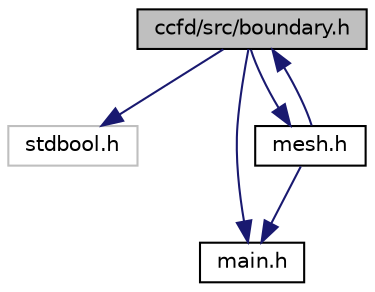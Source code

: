 digraph "ccfd/src/boundary.h"
{
 // INTERACTIVE_SVG=YES
 // LATEX_PDF_SIZE
  edge [fontname="Helvetica",fontsize="10",labelfontname="Helvetica",labelfontsize="10"];
  node [fontname="Helvetica",fontsize="10",shape=record];
  Node1 [label="ccfd/src/boundary.h",height=0.2,width=0.4,color="black", fillcolor="grey75", style="filled", fontcolor="black",tooltip="Contains the structure definition of a boundary."];
  Node1 -> Node2 [color="midnightblue",fontsize="10",style="solid"];
  Node2 [label="stdbool.h",height=0.2,width=0.4,color="grey75", fillcolor="white", style="filled",tooltip=" "];
  Node1 -> Node3 [color="midnightblue",fontsize="10",style="solid"];
  Node3 [label="main.h",height=0.2,width=0.4,color="black", fillcolor="white", style="filled",URL="$main_8h.html",tooltip="Contains the global constants and definitions."];
  Node1 -> Node4 [color="midnightblue",fontsize="10",style="solid"];
  Node4 [label="mesh.h",height=0.2,width=0.4,color="black", fillcolor="white", style="filled",URL="$mesh_8h.html",tooltip="Contains the definitions of all structs for the mesh handling."];
  Node4 -> Node3 [color="midnightblue",fontsize="10",style="solid"];
  Node4 -> Node1 [color="midnightblue",fontsize="10",style="solid"];
}
